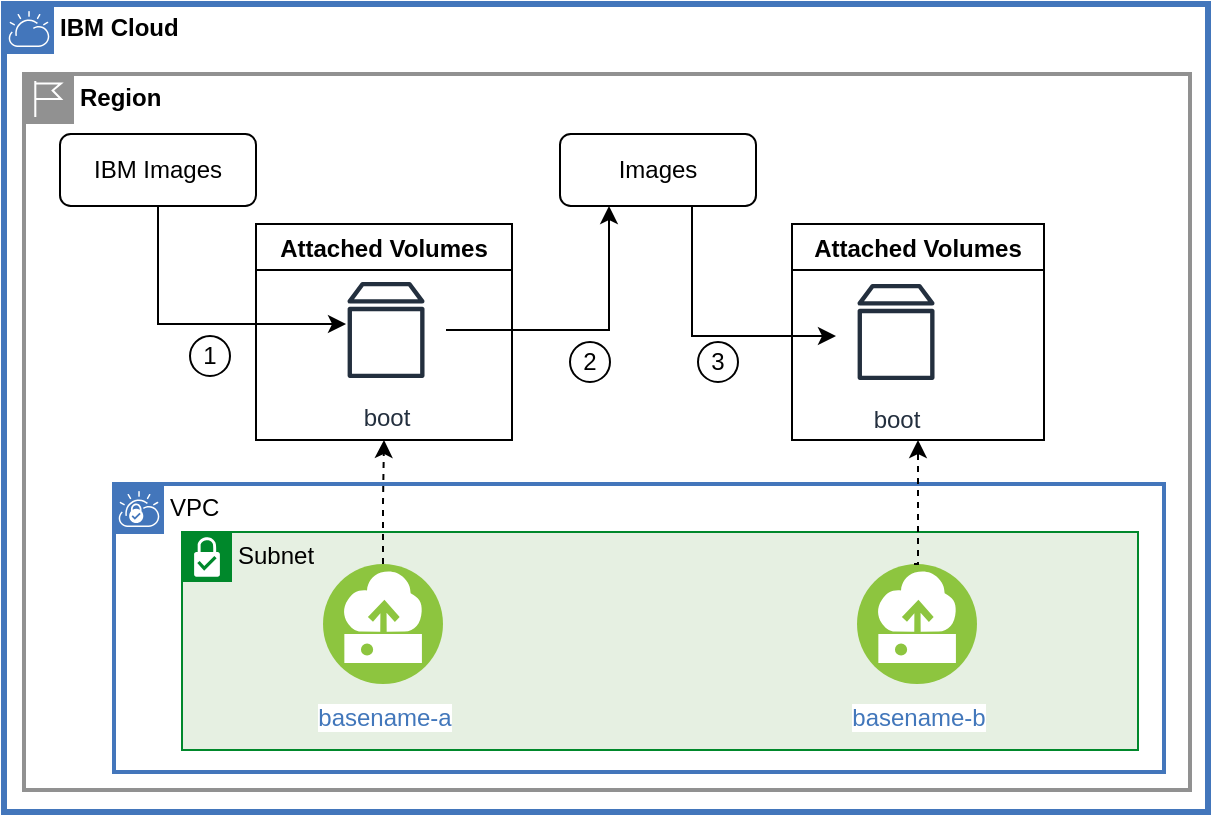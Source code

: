 <mxfile version="14.6.13" type="device"><diagram name="Copy of ci-cd-flow" id="YDFwmaUrGOZTs-ahYR6l"><mxGraphModel dx="1106" dy="1168" grid="0" gridSize="10" guides="1" tooltips="1" connect="1" arrows="1" fold="1" page="0" pageScale="1" pageWidth="1050" pageHeight="500" math="0" shadow="0"><root><mxCell id="EraImP0vhxX8YfHZwqSK-0"/><mxCell id="EraImP0vhxX8YfHZwqSK-1" parent="EraImP0vhxX8YfHZwqSK-0"/><mxCell id="EraImP0vhxX8YfHZwqSK-2" value="IBM Cloud" style="shape=mxgraph.ibm.box;prType=cloud;fontStyle=1;verticalAlign=top;align=left;spacingLeft=32;spacingTop=4;fillColor=none;rounded=0;whiteSpace=wrap;html=1;strokeColor=#4376BB;strokeWidth=3;dashed=0;container=0;spacing=-4;collapsible=0;expand=0;recursiveResize=0;" parent="EraImP0vhxX8YfHZwqSK-1" vertex="1"><mxGeometry x="4" y="-48" width="602" height="404" as="geometry"/></mxCell><mxCell id="EraImP0vhxX8YfHZwqSK-3" value="&lt;span&gt;Region&lt;/span&gt;" style="shape=mxgraph.ibm.box;prType=region;fontStyle=1;verticalAlign=top;align=left;spacingLeft=32;spacingTop=4;rounded=0;whiteSpace=wrap;html=1;strokeColor=#919191;strokeWidth=2;dashed=0;container=0;spacing=-4;collapsible=0;expand=0;recursiveResize=0;fillColor=none;" parent="EraImP0vhxX8YfHZwqSK-1" vertex="1"><mxGeometry x="14" y="-13" width="583" height="358" as="geometry"/></mxCell><mxCell id="EraImP0vhxX8YfHZwqSK-4" value="VPC" style="shape=mxgraph.ibm.box;prType=vpc;fontStyle=0;verticalAlign=top;align=left;spacingLeft=32;spacingTop=4;fillColor=none;rounded=0;whiteSpace=wrap;html=1;strokeColor=#4376BB;strokeWidth=2;dashed=0;container=0;spacing=-4;collapsible=0;expand=0;recursiveResize=0;" parent="EraImP0vhxX8YfHZwqSK-1" vertex="1"><mxGeometry x="59" y="192" width="525" height="144" as="geometry"/></mxCell><mxCell id="EraImP0vhxX8YfHZwqSK-5" value="Subnet" style="shape=mxgraph.ibm.box;prType=subnet;fontStyle=0;verticalAlign=top;align=left;spacingLeft=32;spacingTop=4;fillColor=#E6F0E2;rounded=0;whiteSpace=wrap;html=1;strokeColor=#00882B;strokeWidth=1;dashed=0;container=0;spacing=-4;collapsible=0;expand=0;recursiveResize=0;" parent="EraImP0vhxX8YfHZwqSK-1" vertex="1"><mxGeometry x="93" y="216" width="478" height="109" as="geometry"/></mxCell><mxCell id="TEGwRWwj9Na_MKcxWJz7-0" style="edgeStyle=orthogonalEdgeStyle;rounded=0;orthogonalLoop=1;jettySize=auto;html=1;entryX=0.25;entryY=1;entryDx=0;entryDy=0;" edge="1" parent="EraImP0vhxX8YfHZwqSK-1" source="EraImP0vhxX8YfHZwqSK-8" target="EraImP0vhxX8YfHZwqSK-14"><mxGeometry relative="1" as="geometry"/></mxCell><mxCell id="EraImP0vhxX8YfHZwqSK-8" value="boot" style="outlineConnect=0;fontColor=#232F3E;gradientColor=none;strokeColor=#232F3E;fillColor=#ffffff;dashed=0;verticalLabelPosition=bottom;verticalAlign=top;align=center;html=1;fontSize=12;fontStyle=0;aspect=fixed;shape=mxgraph.aws4.resourceIcon;resIcon=mxgraph.aws4.volume;" parent="EraImP0vhxX8YfHZwqSK-1" vertex="1"><mxGeometry x="165" y="85" width="60" height="60" as="geometry"/></mxCell><mxCell id="EraImP0vhxX8YfHZwqSK-11" style="edgeStyle=orthogonalEdgeStyle;rounded=0;orthogonalLoop=1;jettySize=auto;html=1;entryX=0.167;entryY=0.45;entryDx=0;entryDy=0;entryPerimeter=0;" parent="EraImP0vhxX8YfHZwqSK-1" source="EraImP0vhxX8YfHZwqSK-12" target="EraImP0vhxX8YfHZwqSK-8" edge="1"><mxGeometry relative="1" as="geometry"><Array as="points"><mxPoint x="81" y="112"/></Array></mxGeometry></mxCell><mxCell id="EraImP0vhxX8YfHZwqSK-12" value="IBM Images" style="rounded=1;whiteSpace=wrap;html=1;" parent="EraImP0vhxX8YfHZwqSK-1" vertex="1"><mxGeometry x="32" y="17" width="98" height="36" as="geometry"/></mxCell><mxCell id="TEGwRWwj9Na_MKcxWJz7-1" style="edgeStyle=orthogonalEdgeStyle;rounded=0;orthogonalLoop=1;jettySize=auto;html=1;" edge="1" parent="EraImP0vhxX8YfHZwqSK-1" source="EraImP0vhxX8YfHZwqSK-14" target="EraImP0vhxX8YfHZwqSK-29"><mxGeometry relative="1" as="geometry"><Array as="points"><mxPoint x="348" y="118"/></Array></mxGeometry></mxCell><mxCell id="EraImP0vhxX8YfHZwqSK-14" value="Images" style="rounded=1;whiteSpace=wrap;html=1;" parent="EraImP0vhxX8YfHZwqSK-1" vertex="1"><mxGeometry x="282" y="17" width="98" height="36" as="geometry"/></mxCell><mxCell id="EraImP0vhxX8YfHZwqSK-15" value="1" style="ellipse;whiteSpace=wrap;html=1;aspect=fixed;fillColor=none;" parent="EraImP0vhxX8YfHZwqSK-1" vertex="1"><mxGeometry x="97" y="118" width="20" height="20" as="geometry"/></mxCell><mxCell id="EraImP0vhxX8YfHZwqSK-16" value="2" style="ellipse;whiteSpace=wrap;html=1;aspect=fixed;fillColor=none;" parent="EraImP0vhxX8YfHZwqSK-1" vertex="1"><mxGeometry x="287" y="121" width="20" height="20" as="geometry"/></mxCell><mxCell id="EraImP0vhxX8YfHZwqSK-17" value="3" style="ellipse;whiteSpace=wrap;html=1;aspect=fixed;fillColor=none;" parent="EraImP0vhxX8YfHZwqSK-1" vertex="1"><mxGeometry x="351" y="121" width="20" height="20" as="geometry"/></mxCell><mxCell id="EraImP0vhxX8YfHZwqSK-26" value="Attached Volumes" style="swimlane;" parent="EraImP0vhxX8YfHZwqSK-1" vertex="1"><mxGeometry x="130" y="62" width="128" height="108" as="geometry"/></mxCell><mxCell id="EraImP0vhxX8YfHZwqSK-27" style="edgeStyle=orthogonalEdgeStyle;rounded=0;orthogonalLoop=1;jettySize=auto;html=1;entryX=0.5;entryY=1;entryDx=0;entryDy=0;dashed=1;" parent="EraImP0vhxX8YfHZwqSK-1" source="EraImP0vhxX8YfHZwqSK-6" target="EraImP0vhxX8YfHZwqSK-26" edge="1"><mxGeometry relative="1" as="geometry"/></mxCell><mxCell id="EraImP0vhxX8YfHZwqSK-6" value="basename-a" style="aspect=fixed;perimeter=ellipsePerimeter;html=1;align=center;shadow=0;dashed=0;fontColor=#4277BB;labelBackgroundColor=#ffffff;fontSize=12;spacingTop=3;image;image=img/lib/ibm/vpc/Instance.svg;" parent="EraImP0vhxX8YfHZwqSK-1" vertex="1"><mxGeometry x="163.5" y="232" width="60" height="60" as="geometry"/></mxCell><mxCell id="EraImP0vhxX8YfHZwqSK-9" value="basename-b" style="aspect=fixed;perimeter=ellipsePerimeter;html=1;align=center;shadow=0;dashed=0;fontColor=#4277BB;labelBackgroundColor=#ffffff;fontSize=12;spacingTop=3;image;image=img/lib/ibm/vpc/Instance.svg;" parent="EraImP0vhxX8YfHZwqSK-1" vertex="1"><mxGeometry x="430.5" y="232" width="60" height="60" as="geometry"/></mxCell><mxCell id="EraImP0vhxX8YfHZwqSK-31" value="Attached Volumes" style="swimlane;" parent="EraImP0vhxX8YfHZwqSK-1" vertex="1"><mxGeometry x="398" y="62" width="126" height="108" as="geometry"/></mxCell><mxCell id="EraImP0vhxX8YfHZwqSK-29" value="boot" style="outlineConnect=0;fontColor=#232F3E;gradientColor=none;strokeColor=#232F3E;fillColor=#ffffff;dashed=0;verticalLabelPosition=bottom;verticalAlign=top;align=center;html=1;fontSize=12;fontStyle=0;aspect=fixed;shape=mxgraph.aws4.resourceIcon;resIcon=mxgraph.aws4.volume;" parent="EraImP0vhxX8YfHZwqSK-31" vertex="1"><mxGeometry x="22" y="24" width="60" height="60" as="geometry"/></mxCell><mxCell id="EraImP0vhxX8YfHZwqSK-32" style="edgeStyle=orthogonalEdgeStyle;rounded=0;orthogonalLoop=1;jettySize=auto;html=1;entryX=0.5;entryY=1;entryDx=0;entryDy=0;dashed=1;" parent="EraImP0vhxX8YfHZwqSK-1" target="EraImP0vhxX8YfHZwqSK-31" edge="1"><mxGeometry relative="1" as="geometry"><mxPoint x="459" y="232" as="sourcePoint"/><Array as="points"><mxPoint x="459" y="232"/></Array></mxGeometry></mxCell></root></mxGraphModel></diagram></mxfile>